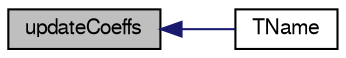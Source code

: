 digraph "updateCoeffs"
{
  bgcolor="transparent";
  edge [fontname="FreeSans",fontsize="10",labelfontname="FreeSans",labelfontsize="10"];
  node [fontname="FreeSans",fontsize="10",shape=record];
  rankdir="LR";
  Node974 [label="updateCoeffs",height=0.2,width=0.4,color="black", fillcolor="grey75", style="filled", fontcolor="black"];
  Node974 -> Node975 [dir="back",color="midnightblue",fontsize="10",style="solid",fontname="FreeSans"];
  Node975 [label="TName",height=0.2,width=0.4,color="black",URL="$a29998.html#a1a53e2f9bddb637f253eaef2f6bf6f0f",tooltip="Return the temperature field name. "];
}
